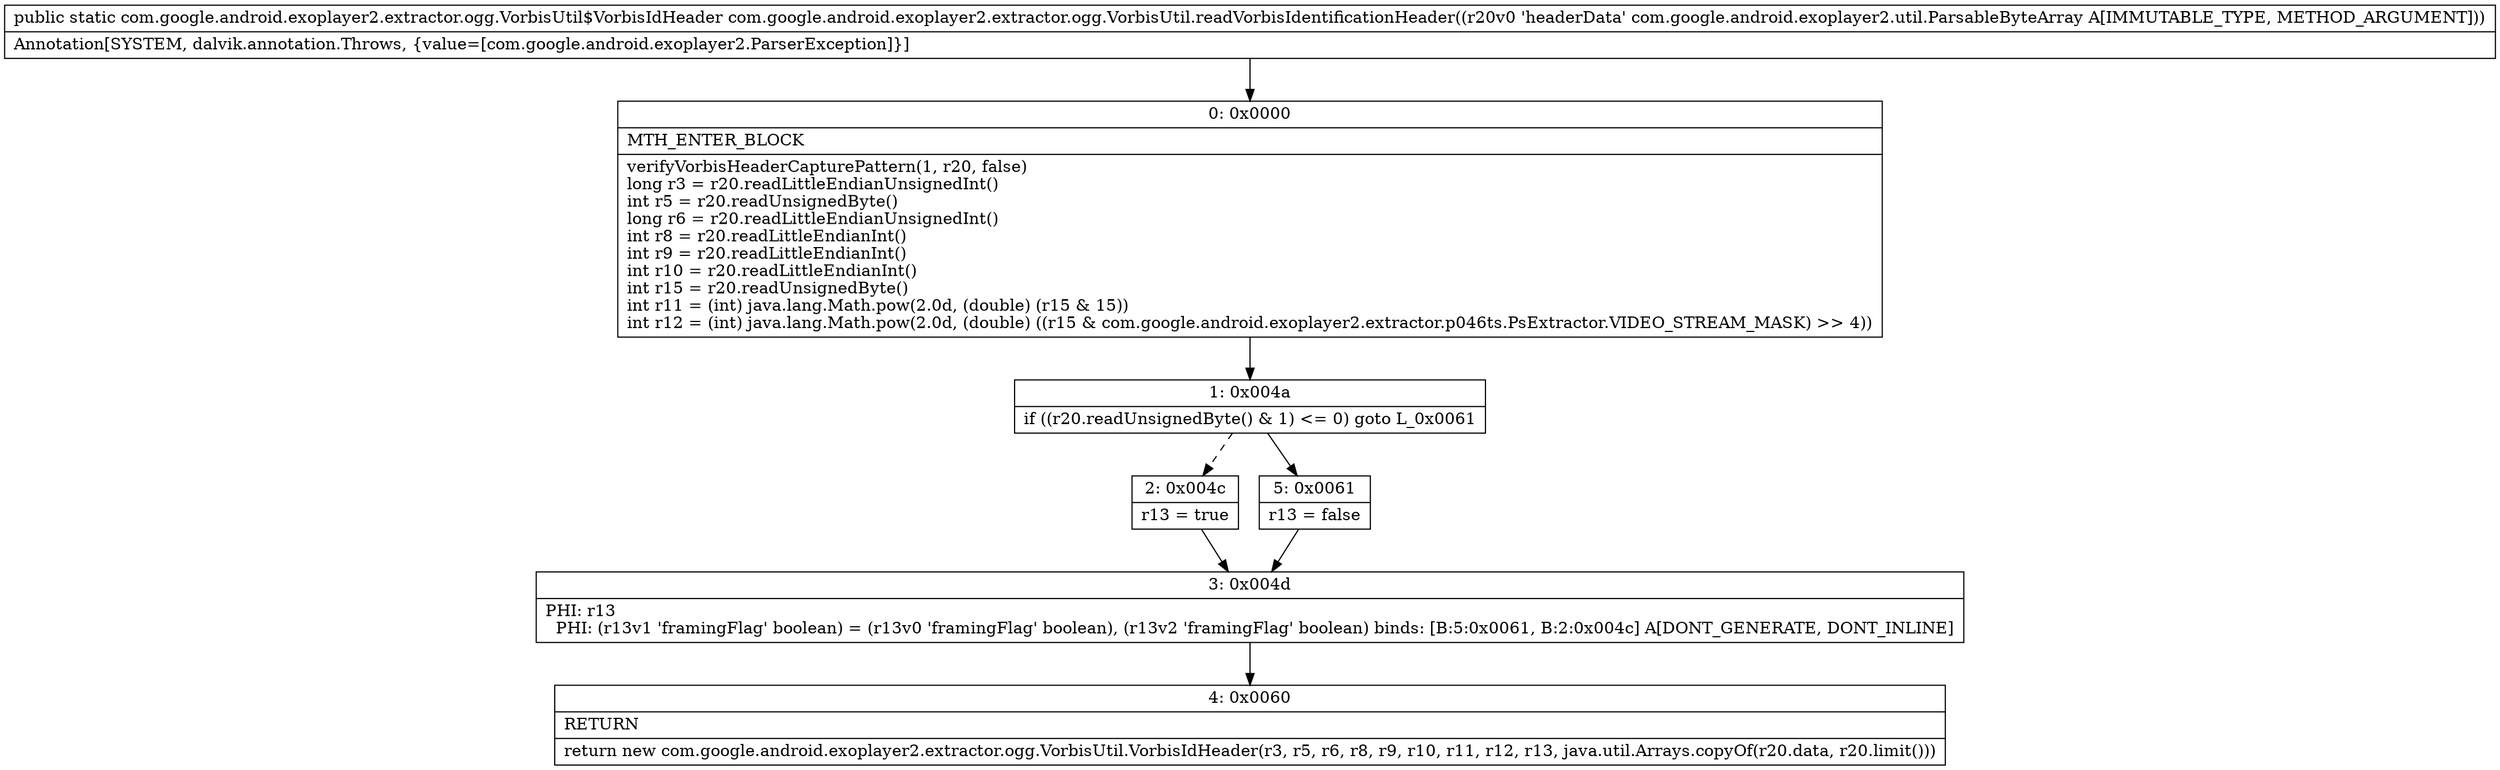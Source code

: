 digraph "CFG forcom.google.android.exoplayer2.extractor.ogg.VorbisUtil.readVorbisIdentificationHeader(Lcom\/google\/android\/exoplayer2\/util\/ParsableByteArray;)Lcom\/google\/android\/exoplayer2\/extractor\/ogg\/VorbisUtil$VorbisIdHeader;" {
Node_0 [shape=record,label="{0\:\ 0x0000|MTH_ENTER_BLOCK\l|verifyVorbisHeaderCapturePattern(1, r20, false)\llong r3 = r20.readLittleEndianUnsignedInt()\lint r5 = r20.readUnsignedByte()\llong r6 = r20.readLittleEndianUnsignedInt()\lint r8 = r20.readLittleEndianInt()\lint r9 = r20.readLittleEndianInt()\lint r10 = r20.readLittleEndianInt()\lint r15 = r20.readUnsignedByte()\lint r11 = (int) java.lang.Math.pow(2.0d, (double) (r15 & 15))\lint r12 = (int) java.lang.Math.pow(2.0d, (double) ((r15 & com.google.android.exoplayer2.extractor.p046ts.PsExtractor.VIDEO_STREAM_MASK) \>\> 4))\l}"];
Node_1 [shape=record,label="{1\:\ 0x004a|if ((r20.readUnsignedByte() & 1) \<= 0) goto L_0x0061\l}"];
Node_2 [shape=record,label="{2\:\ 0x004c|r13 = true\l}"];
Node_3 [shape=record,label="{3\:\ 0x004d|PHI: r13 \l  PHI: (r13v1 'framingFlag' boolean) = (r13v0 'framingFlag' boolean), (r13v2 'framingFlag' boolean) binds: [B:5:0x0061, B:2:0x004c] A[DONT_GENERATE, DONT_INLINE]\l}"];
Node_4 [shape=record,label="{4\:\ 0x0060|RETURN\l|return new com.google.android.exoplayer2.extractor.ogg.VorbisUtil.VorbisIdHeader(r3, r5, r6, r8, r9, r10, r11, r12, r13, java.util.Arrays.copyOf(r20.data, r20.limit()))\l}"];
Node_5 [shape=record,label="{5\:\ 0x0061|r13 = false\l}"];
MethodNode[shape=record,label="{public static com.google.android.exoplayer2.extractor.ogg.VorbisUtil$VorbisIdHeader com.google.android.exoplayer2.extractor.ogg.VorbisUtil.readVorbisIdentificationHeader((r20v0 'headerData' com.google.android.exoplayer2.util.ParsableByteArray A[IMMUTABLE_TYPE, METHOD_ARGUMENT]))  | Annotation[SYSTEM, dalvik.annotation.Throws, \{value=[com.google.android.exoplayer2.ParserException]\}]\l}"];
MethodNode -> Node_0;
Node_0 -> Node_1;
Node_1 -> Node_2[style=dashed];
Node_1 -> Node_5;
Node_2 -> Node_3;
Node_3 -> Node_4;
Node_5 -> Node_3;
}


